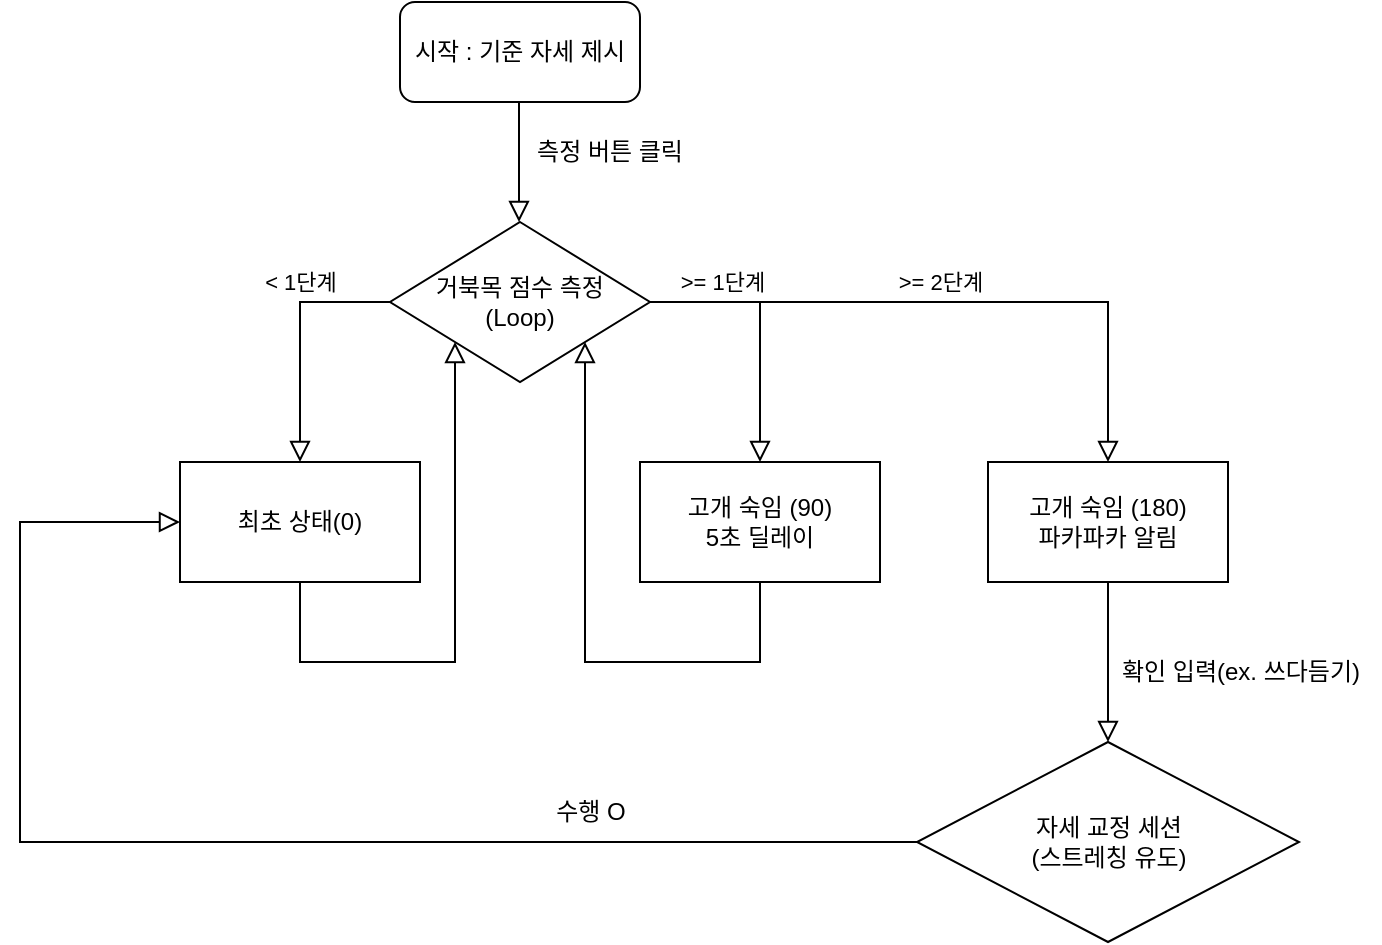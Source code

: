 <mxfile version="26.3.0">
  <diagram id="C5RBs43oDa-KdzZeNtuy" name="Page-1">
    <mxGraphModel dx="686" dy="671" grid="1" gridSize="10" guides="1" tooltips="1" connect="1" arrows="1" fold="1" page="1" pageScale="1" pageWidth="827" pageHeight="1169" math="0" shadow="0">
      <root>
        <mxCell id="WIyWlLk6GJQsqaUBKTNV-0" />
        <mxCell id="WIyWlLk6GJQsqaUBKTNV-1" parent="WIyWlLk6GJQsqaUBKTNV-0" />
        <mxCell id="9kItGldFHsQrrX-UtO4s-0" value="시작 : 기준 자세 제시" style="rounded=1;whiteSpace=wrap;html=1;" vertex="1" parent="WIyWlLk6GJQsqaUBKTNV-1">
          <mxGeometry x="280" y="190" width="120" height="50" as="geometry" />
        </mxCell>
        <mxCell id="9kItGldFHsQrrX-UtO4s-5" value="" style="rounded=0;html=1;jettySize=auto;orthogonalLoop=1;fontSize=11;endArrow=block;endFill=0;endSize=8;strokeWidth=1;shadow=0;labelBackgroundColor=none;edgeStyle=orthogonalEdgeStyle;" edge="1" parent="WIyWlLk6GJQsqaUBKTNV-1">
          <mxGeometry relative="1" as="geometry">
            <mxPoint x="339.5" y="240" as="sourcePoint" />
            <mxPoint x="339.5" y="300" as="targetPoint" />
            <Array as="points">
              <mxPoint x="339.5" y="300" />
              <mxPoint x="339.5" y="300" />
            </Array>
          </mxGeometry>
        </mxCell>
        <mxCell id="9kItGldFHsQrrX-UtO4s-6" value="측정 버튼 클릭" style="text;html=1;align=center;verticalAlign=middle;whiteSpace=wrap;rounded=0;" vertex="1" parent="WIyWlLk6GJQsqaUBKTNV-1">
          <mxGeometry x="330" y="250" width="110" height="30" as="geometry" />
        </mxCell>
        <mxCell id="9kItGldFHsQrrX-UtO4s-11" value="거북목 점수 측정&lt;div&gt;(Loop)&lt;/div&gt;" style="rhombus;whiteSpace=wrap;html=1;" vertex="1" parent="WIyWlLk6GJQsqaUBKTNV-1">
          <mxGeometry x="275" y="300" width="130" height="80" as="geometry" />
        </mxCell>
        <mxCell id="9kItGldFHsQrrX-UtO4s-22" value="최초 상태(0)" style="rounded=0;whiteSpace=wrap;html=1;" vertex="1" parent="WIyWlLk6GJQsqaUBKTNV-1">
          <mxGeometry x="170" y="420" width="120" height="60" as="geometry" />
        </mxCell>
        <mxCell id="9kItGldFHsQrrX-UtO4s-25" value="" style="rounded=0;html=1;jettySize=auto;orthogonalLoop=1;fontSize=11;endArrow=block;endFill=0;endSize=8;strokeWidth=1;shadow=0;labelBackgroundColor=none;edgeStyle=orthogonalEdgeStyle;exitX=1;exitY=0.5;exitDx=0;exitDy=0;" edge="1" parent="WIyWlLk6GJQsqaUBKTNV-1" source="9kItGldFHsQrrX-UtO4s-11">
          <mxGeometry relative="1" as="geometry">
            <mxPoint x="349.5" y="250" as="sourcePoint" />
            <mxPoint x="460" y="420" as="targetPoint" />
            <Array as="points">
              <mxPoint x="460" y="340" />
            </Array>
          </mxGeometry>
        </mxCell>
        <mxCell id="9kItGldFHsQrrX-UtO4s-30" value="&amp;gt;= 1단계" style="edgeLabel;html=1;align=center;verticalAlign=middle;resizable=0;points=[];" vertex="1" connectable="0" parent="9kItGldFHsQrrX-UtO4s-25">
          <mxGeometry x="-0.519" relative="1" as="geometry">
            <mxPoint x="3" y="-10" as="offset" />
          </mxGeometry>
        </mxCell>
        <mxCell id="9kItGldFHsQrrX-UtO4s-26" value="" style="rounded=0;html=1;jettySize=auto;orthogonalLoop=1;fontSize=11;endArrow=block;endFill=0;endSize=8;strokeWidth=1;shadow=0;labelBackgroundColor=none;edgeStyle=orthogonalEdgeStyle;exitX=0;exitY=0.5;exitDx=0;exitDy=0;" edge="1" parent="WIyWlLk6GJQsqaUBKTNV-1" source="9kItGldFHsQrrX-UtO4s-11">
          <mxGeometry relative="1" as="geometry">
            <mxPoint x="415" y="350" as="sourcePoint" />
            <mxPoint x="230" y="420" as="targetPoint" />
            <Array as="points">
              <mxPoint x="230" y="340" />
            </Array>
          </mxGeometry>
        </mxCell>
        <mxCell id="9kItGldFHsQrrX-UtO4s-27" value="&amp;lt; 1단계" style="edgeLabel;html=1;align=center;verticalAlign=middle;resizable=0;points=[];" vertex="1" connectable="0" parent="9kItGldFHsQrrX-UtO4s-26">
          <mxGeometry x="-0.056" y="-1" relative="1" as="geometry">
            <mxPoint x="1" y="-24" as="offset" />
          </mxGeometry>
        </mxCell>
        <mxCell id="9kItGldFHsQrrX-UtO4s-31" value="고개 숙임 (90)&lt;div&gt;&lt;div&gt;5초 딜레이&lt;/div&gt;&lt;/div&gt;" style="rounded=0;whiteSpace=wrap;html=1;" vertex="1" parent="WIyWlLk6GJQsqaUBKTNV-1">
          <mxGeometry x="400" y="420" width="120" height="60" as="geometry" />
        </mxCell>
        <mxCell id="9kItGldFHsQrrX-UtO4s-35" value="" style="rounded=0;html=1;jettySize=auto;orthogonalLoop=1;fontSize=11;endArrow=block;endFill=0;endSize=8;strokeWidth=1;shadow=0;labelBackgroundColor=none;edgeStyle=orthogonalEdgeStyle;entryX=1;entryY=1;entryDx=0;entryDy=0;exitX=0.5;exitY=1;exitDx=0;exitDy=0;" edge="1" parent="WIyWlLk6GJQsqaUBKTNV-1" source="9kItGldFHsQrrX-UtO4s-31" target="9kItGldFHsQrrX-UtO4s-11">
          <mxGeometry relative="1" as="geometry">
            <mxPoint x="459.5" y="480" as="sourcePoint" />
            <mxPoint x="459.5" y="540" as="targetPoint" />
            <Array as="points">
              <mxPoint x="460" y="520" />
              <mxPoint x="373" y="520" />
            </Array>
          </mxGeometry>
        </mxCell>
        <mxCell id="9kItGldFHsQrrX-UtO4s-36" value="" style="rounded=0;html=1;jettySize=auto;orthogonalLoop=1;fontSize=11;endArrow=block;endFill=0;endSize=8;strokeWidth=1;shadow=0;labelBackgroundColor=none;edgeStyle=orthogonalEdgeStyle;exitX=1;exitY=0.5;exitDx=0;exitDy=0;entryX=0.5;entryY=0;entryDx=0;entryDy=0;" edge="1" parent="WIyWlLk6GJQsqaUBKTNV-1" source="9kItGldFHsQrrX-UtO4s-11" target="9kItGldFHsQrrX-UtO4s-37">
          <mxGeometry relative="1" as="geometry">
            <mxPoint x="540" y="350" as="sourcePoint" />
            <mxPoint x="650" y="420" as="targetPoint" />
            <Array as="points">
              <mxPoint x="634" y="340" />
            </Array>
          </mxGeometry>
        </mxCell>
        <mxCell id="9kItGldFHsQrrX-UtO4s-38" value="&amp;gt;= 2단계" style="edgeLabel;html=1;align=center;verticalAlign=middle;resizable=0;points=[];" vertex="1" connectable="0" parent="9kItGldFHsQrrX-UtO4s-36">
          <mxGeometry x="-0.065" y="2" relative="1" as="geometry">
            <mxPoint y="-8" as="offset" />
          </mxGeometry>
        </mxCell>
        <mxCell id="9kItGldFHsQrrX-UtO4s-37" value="고개 숙임 (180)&lt;div&gt;파카파카 알림&lt;/div&gt;" style="rounded=0;whiteSpace=wrap;html=1;" vertex="1" parent="WIyWlLk6GJQsqaUBKTNV-1">
          <mxGeometry x="574" y="420" width="120" height="60" as="geometry" />
        </mxCell>
        <mxCell id="9kItGldFHsQrrX-UtO4s-41" value="" style="rounded=0;html=1;jettySize=auto;orthogonalLoop=1;fontSize=11;endArrow=block;endFill=0;endSize=8;strokeWidth=1;shadow=0;labelBackgroundColor=none;edgeStyle=orthogonalEdgeStyle;exitX=0.5;exitY=1;exitDx=0;exitDy=0;" edge="1" parent="WIyWlLk6GJQsqaUBKTNV-1" source="9kItGldFHsQrrX-UtO4s-37">
          <mxGeometry relative="1" as="geometry">
            <mxPoint x="630" y="510" as="sourcePoint" />
            <mxPoint x="634" y="560" as="targetPoint" />
            <Array as="points">
              <mxPoint x="634" y="550" />
            </Array>
          </mxGeometry>
        </mxCell>
        <mxCell id="9kItGldFHsQrrX-UtO4s-42" value="자세 교정 세션&lt;div&gt;(스트레칭 유도)&lt;/div&gt;" style="rhombus;whiteSpace=wrap;html=1;" vertex="1" parent="WIyWlLk6GJQsqaUBKTNV-1">
          <mxGeometry x="538.5" y="560" width="191" height="100" as="geometry" />
        </mxCell>
        <mxCell id="9kItGldFHsQrrX-UtO4s-44" value="" style="rounded=0;html=1;jettySize=auto;orthogonalLoop=1;fontSize=11;endArrow=block;endFill=0;endSize=8;strokeWidth=1;shadow=0;labelBackgroundColor=none;edgeStyle=orthogonalEdgeStyle;exitX=0;exitY=0.5;exitDx=0;exitDy=0;" edge="1" parent="WIyWlLk6GJQsqaUBKTNV-1" source="9kItGldFHsQrrX-UtO4s-42">
          <mxGeometry relative="1" as="geometry">
            <mxPoint x="450" y="690" as="sourcePoint" />
            <mxPoint x="170" y="450" as="targetPoint" />
            <Array as="points">
              <mxPoint x="90" y="610" />
              <mxPoint x="90" y="450" />
            </Array>
          </mxGeometry>
        </mxCell>
        <mxCell id="9kItGldFHsQrrX-UtO4s-45" value="수행 O" style="text;html=1;align=center;verticalAlign=middle;resizable=0;points=[];autosize=1;strokeColor=none;fillColor=none;" vertex="1" parent="WIyWlLk6GJQsqaUBKTNV-1">
          <mxGeometry x="345" y="580" width="60" height="30" as="geometry" />
        </mxCell>
        <mxCell id="9kItGldFHsQrrX-UtO4s-46" value="" style="rounded=0;html=1;jettySize=auto;orthogonalLoop=1;fontSize=11;endArrow=block;endFill=0;endSize=8;strokeWidth=1;shadow=0;labelBackgroundColor=none;edgeStyle=orthogonalEdgeStyle;exitX=0.5;exitY=1;exitDx=0;exitDy=0;entryX=0;entryY=1;entryDx=0;entryDy=0;" edge="1" parent="WIyWlLk6GJQsqaUBKTNV-1" source="9kItGldFHsQrrX-UtO4s-22" target="9kItGldFHsQrrX-UtO4s-11">
          <mxGeometry relative="1" as="geometry">
            <mxPoint x="270" y="510" as="sourcePoint" />
            <mxPoint x="270" y="570" as="targetPoint" />
            <Array as="points">
              <mxPoint x="230" y="520" />
              <mxPoint x="308" y="520" />
            </Array>
          </mxGeometry>
        </mxCell>
        <mxCell id="9kItGldFHsQrrX-UtO4s-47" value="확인 입력(ex. 쓰다듬기)" style="text;html=1;align=center;verticalAlign=middle;resizable=0;points=[];autosize=1;strokeColor=none;fillColor=none;" vertex="1" parent="WIyWlLk6GJQsqaUBKTNV-1">
          <mxGeometry x="630" y="510" width="140" height="30" as="geometry" />
        </mxCell>
      </root>
    </mxGraphModel>
  </diagram>
</mxfile>
